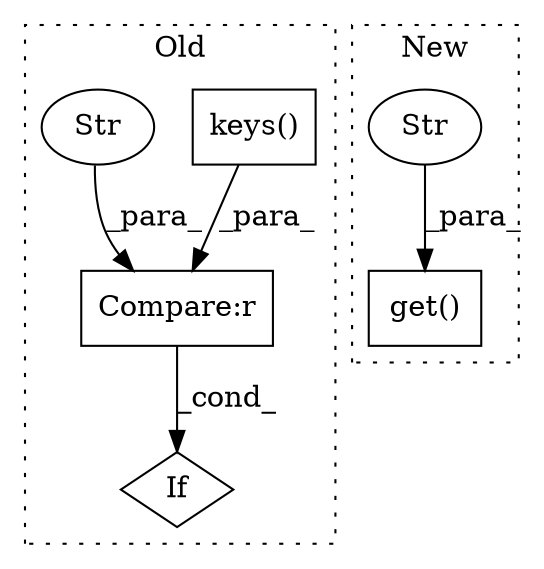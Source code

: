 digraph G {
subgraph cluster0 {
1 [label="keys()" a="75" s="789" l="13" shape="box"];
3 [label="Compare:r" a="40" s="769" l="33" shape="box"];
4 [label="If" a="96" s="766" l="3" shape="diamond"];
6 [label="Str" a="66" s="769" l="16" shape="ellipse"];
label = "Old";
style="dotted";
}
subgraph cluster1 {
2 [label="get()" a="75" s="799,826" l="11,1" shape="box"];
5 [label="Str" a="66" s="810" l="16" shape="ellipse"];
label = "New";
style="dotted";
}
1 -> 3 [label="_para_"];
3 -> 4 [label="_cond_"];
5 -> 2 [label="_para_"];
6 -> 3 [label="_para_"];
}